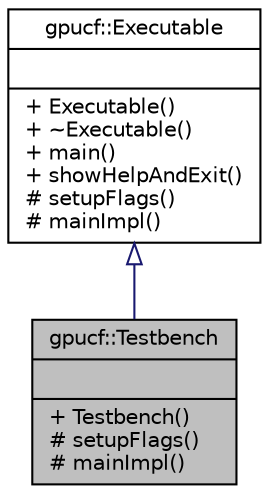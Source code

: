 digraph "gpucf::Testbench"
{
 // INTERACTIVE_SVG=YES
  bgcolor="transparent";
  edge [fontname="Helvetica",fontsize="10",labelfontname="Helvetica",labelfontsize="10"];
  node [fontname="Helvetica",fontsize="10",shape=record];
  Node1 [label="{gpucf::Testbench\n||+ Testbench()\l# setupFlags()\l# mainImpl()\l}",height=0.2,width=0.4,color="black", fillcolor="grey75", style="filled", fontcolor="black"];
  Node2 -> Node1 [dir="back",color="midnightblue",fontsize="10",style="solid",arrowtail="onormal",fontname="Helvetica"];
  Node2 [label="{gpucf::Executable\n||+ Executable()\l+ ~Executable()\l+ main()\l+ showHelpAndExit()\l# setupFlags()\l# mainImpl()\l}",height=0.2,width=0.4,color="black",URL="$d2/d5f/classgpucf_1_1Executable.html"];
}
